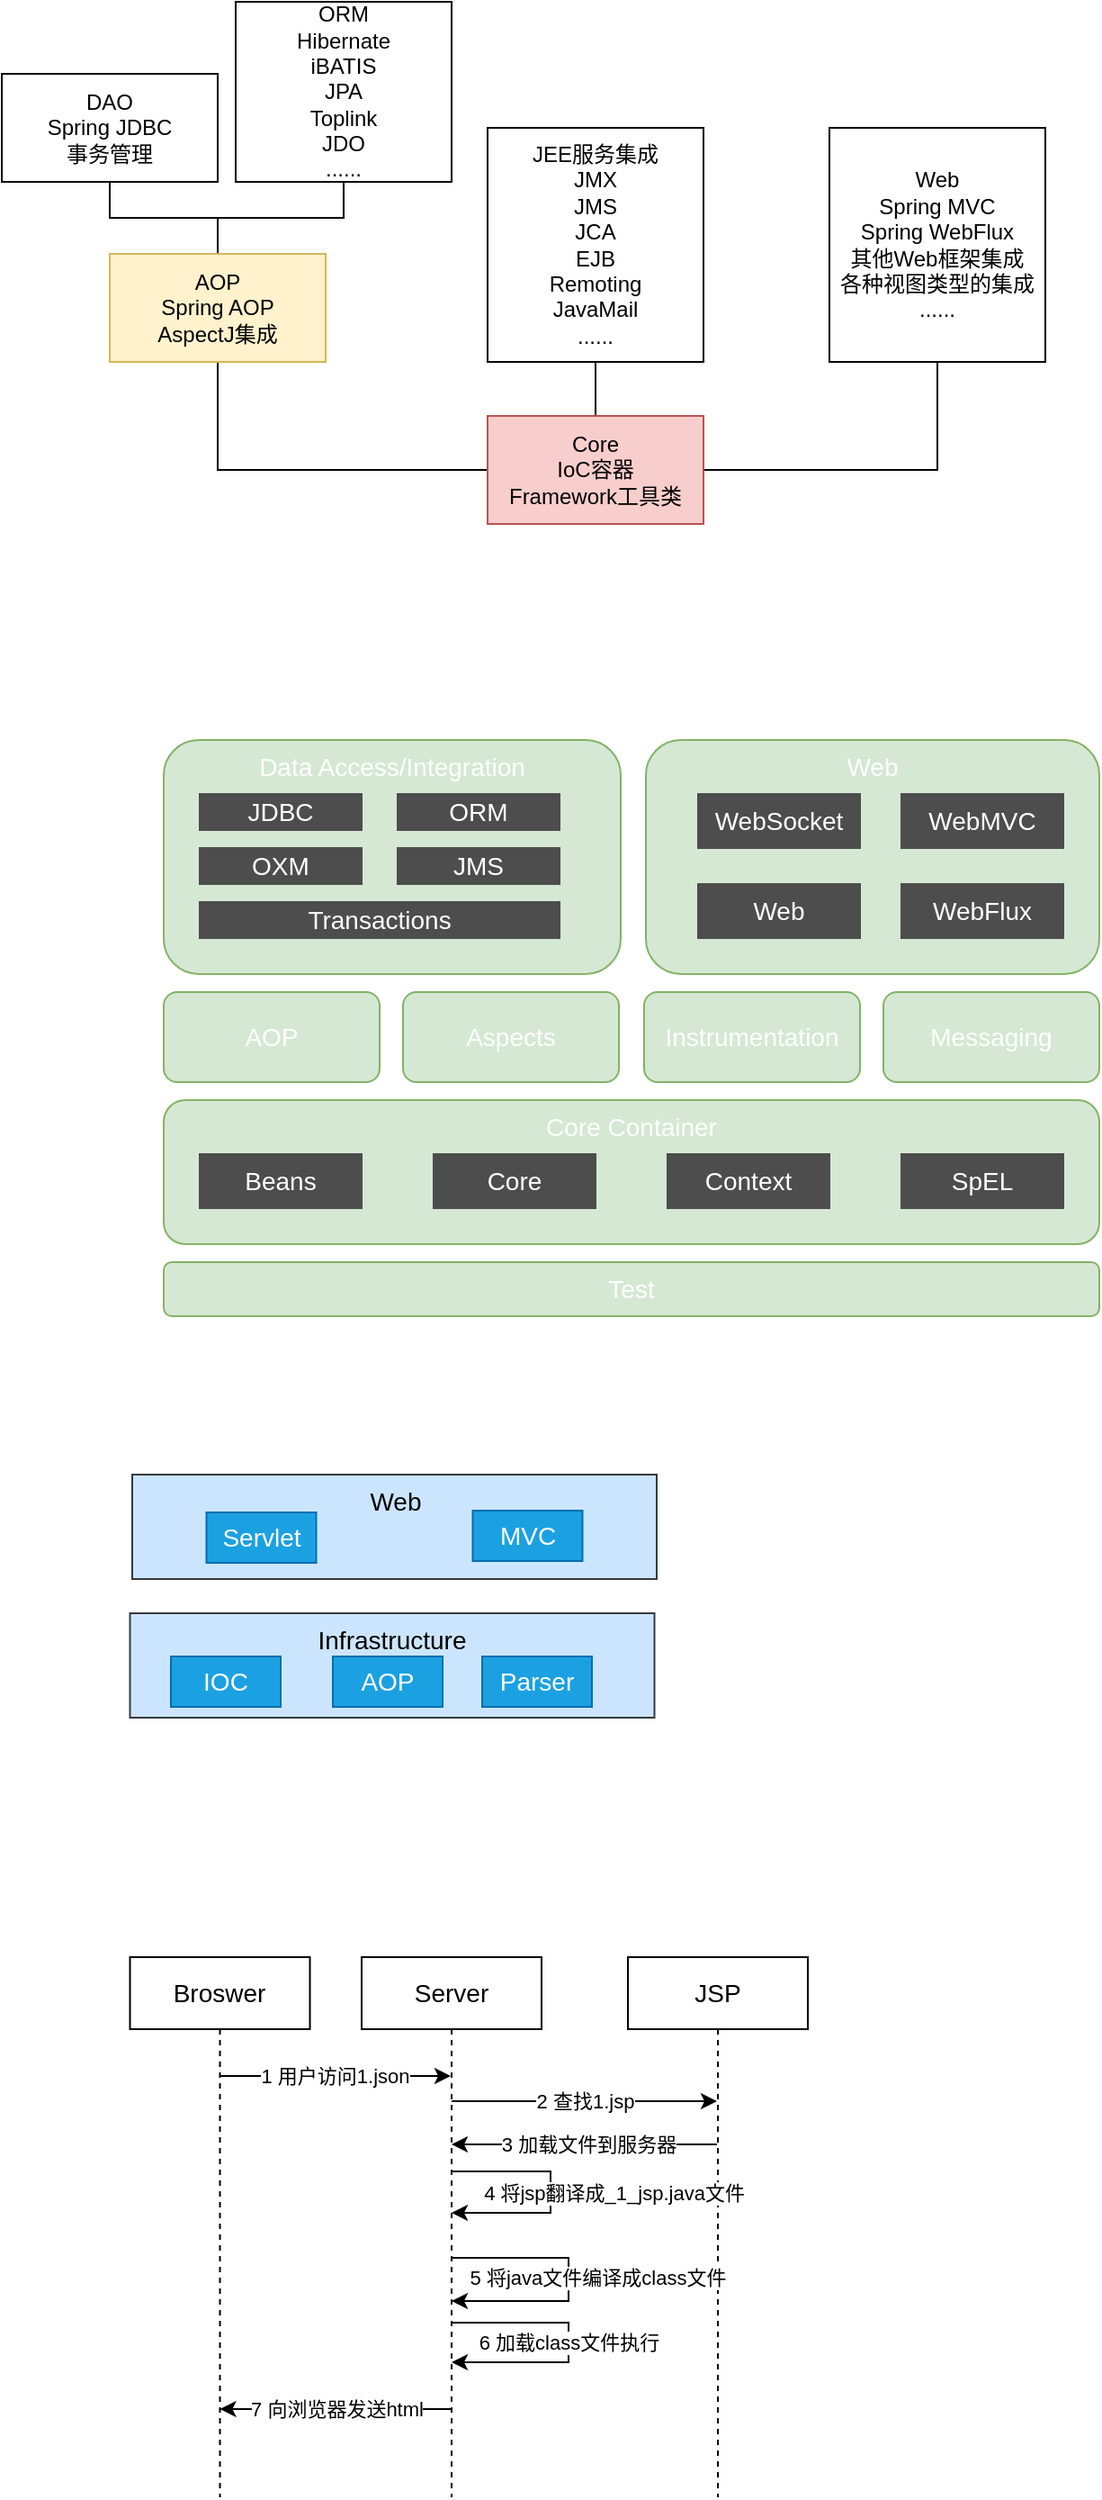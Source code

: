 <mxfile version="14.1.8" type="device"><diagram id="AlRILg7Iqed6NOLVonmh" name="第 1 页"><mxGraphModel dx="282" dy="581" grid="0" gridSize="10" guides="1" tooltips="1" connect="1" arrows="1" fold="1" page="1" pageScale="1" pageWidth="3300" pageHeight="4681" math="0" shadow="0"><root><mxCell id="0"/><mxCell id="1" parent="0"/><mxCell id="Wn4El7UFQDCgvJ2B0k3--3" value="" style="edgeStyle=orthogonalEdgeStyle;rounded=0;orthogonalLoop=1;jettySize=auto;html=1;endArrow=none;endFill=0;" edge="1" parent="1" source="Wn4El7UFQDCgvJ2B0k3--1" target="Wn4El7UFQDCgvJ2B0k3--2"><mxGeometry relative="1" as="geometry"/></mxCell><mxCell id="Wn4El7UFQDCgvJ2B0k3--10" style="edgeStyle=orthogonalEdgeStyle;rounded=0;orthogonalLoop=1;jettySize=auto;html=1;endArrow=none;endFill=0;" edge="1" parent="1" source="Wn4El7UFQDCgvJ2B0k3--1" target="Wn4El7UFQDCgvJ2B0k3--5"><mxGeometry relative="1" as="geometry"/></mxCell><mxCell id="Wn4El7UFQDCgvJ2B0k3--12" style="edgeStyle=orthogonalEdgeStyle;rounded=0;orthogonalLoop=1;jettySize=auto;html=1;endArrow=none;endFill=0;" edge="1" parent="1" source="Wn4El7UFQDCgvJ2B0k3--1" target="Wn4El7UFQDCgvJ2B0k3--4"><mxGeometry relative="1" as="geometry"/></mxCell><mxCell id="Wn4El7UFQDCgvJ2B0k3--1" value="Core&lt;br&gt;IoC容器&lt;br&gt;Framework工具类" style="rounded=0;whiteSpace=wrap;html=1;fillColor=#f8cecc;strokeColor=#b85450;" vertex="1" parent="1"><mxGeometry x="280" y="260" width="120" height="60" as="geometry"/></mxCell><mxCell id="Wn4El7UFQDCgvJ2B0k3--2" value="JEE服务集成&lt;br&gt;JMX&lt;br&gt;JMS&lt;br&gt;JCA&lt;br&gt;EJB&lt;br&gt;Remoting&lt;br&gt;JavaMail&lt;br&gt;......" style="rounded=0;whiteSpace=wrap;html=1;" vertex="1" parent="1"><mxGeometry x="280" y="100" width="120" height="130" as="geometry"/></mxCell><mxCell id="Wn4El7UFQDCgvJ2B0k3--4" value="Web&lt;br&gt;Spring MVC&lt;br&gt;Spring WebFlux&lt;br&gt;其他Web框架集成&lt;br&gt;各种视图类型的集成&lt;br&gt;......" style="rounded=0;whiteSpace=wrap;html=1;" vertex="1" parent="1"><mxGeometry x="470" y="100" width="120" height="130" as="geometry"/></mxCell><mxCell id="Wn4El7UFQDCgvJ2B0k3--8" style="edgeStyle=orthogonalEdgeStyle;rounded=0;orthogonalLoop=1;jettySize=auto;html=1;endArrow=none;endFill=0;" edge="1" parent="1" source="Wn4El7UFQDCgvJ2B0k3--5" target="Wn4El7UFQDCgvJ2B0k3--6"><mxGeometry relative="1" as="geometry"/></mxCell><mxCell id="Wn4El7UFQDCgvJ2B0k3--9" style="edgeStyle=orthogonalEdgeStyle;rounded=0;orthogonalLoop=1;jettySize=auto;html=1;endArrow=none;endFill=0;" edge="1" parent="1" source="Wn4El7UFQDCgvJ2B0k3--5" target="Wn4El7UFQDCgvJ2B0k3--7"><mxGeometry relative="1" as="geometry"/></mxCell><mxCell id="Wn4El7UFQDCgvJ2B0k3--5" value="AOP&lt;br&gt;Spring AOP&lt;br&gt;AspectJ集成" style="rounded=0;whiteSpace=wrap;html=1;fillColor=#fff2cc;strokeColor=#d6b656;" vertex="1" parent="1"><mxGeometry x="70" y="170" width="120" height="60" as="geometry"/></mxCell><mxCell id="Wn4El7UFQDCgvJ2B0k3--6" value="DAO&lt;br&gt;Spring JDBC&lt;br&gt;事务管理" style="rounded=0;whiteSpace=wrap;html=1;" vertex="1" parent="1"><mxGeometry x="10" y="70" width="120" height="60" as="geometry"/></mxCell><mxCell id="Wn4El7UFQDCgvJ2B0k3--7" value="ORM&lt;br&gt;Hibernate&lt;br&gt;iBATIS&lt;br&gt;JPA&lt;br&gt;Toplink&lt;br&gt;JDO&lt;br&gt;......" style="rounded=0;whiteSpace=wrap;html=1;" vertex="1" parent="1"><mxGeometry x="140" y="30" width="120" height="100" as="geometry"/></mxCell><mxCell id="Wn4El7UFQDCgvJ2B0k3--13" value="Test" style="rounded=1;whiteSpace=wrap;html=1;fillColor=#d5e8d4;strokeColor=#82b366;fontColor=#FFFFFF;fontSize=14;" vertex="1" parent="1"><mxGeometry x="100" y="730" width="520" height="30" as="geometry"/></mxCell><mxCell id="Wn4El7UFQDCgvJ2B0k3--14" value="Core Container" style="rounded=1;whiteSpace=wrap;html=1;fontSize=14;fontColor=#FFFFFF;strokeColor=#82b366;fillColor=#d5e8d4;verticalAlign=top;" vertex="1" parent="1"><mxGeometry x="100" y="640" width="520" height="80" as="geometry"/></mxCell><mxCell id="Wn4El7UFQDCgvJ2B0k3--15" value="AOP" style="text;html=1;strokeColor=#82b366;fillColor=#d5e8d4;align=center;verticalAlign=middle;whiteSpace=wrap;rounded=1;fontSize=14;fontColor=#FFFFFF;" vertex="1" parent="1"><mxGeometry x="100" y="580" width="120" height="50" as="geometry"/></mxCell><mxCell id="Wn4El7UFQDCgvJ2B0k3--16" value="Aspects" style="text;html=1;strokeColor=#82b366;fillColor=#d5e8d4;align=center;verticalAlign=middle;whiteSpace=wrap;rounded=1;fontSize=14;fontColor=#FFFFFF;" vertex="1" parent="1"><mxGeometry x="233" y="580" width="120" height="50" as="geometry"/></mxCell><mxCell id="Wn4El7UFQDCgvJ2B0k3--17" value="Instrumentation" style="text;html=1;strokeColor=#82b366;fillColor=#d5e8d4;align=center;verticalAlign=middle;whiteSpace=wrap;rounded=1;fontSize=14;fontColor=#FFFFFF;" vertex="1" parent="1"><mxGeometry x="367" y="580" width="120" height="50" as="geometry"/></mxCell><mxCell id="Wn4El7UFQDCgvJ2B0k3--18" value="Messaging" style="text;html=1;strokeColor=#82b366;fillColor=#d5e8d4;align=center;verticalAlign=middle;whiteSpace=wrap;rounded=1;fontSize=14;fontColor=#FFFFFF;" vertex="1" parent="1"><mxGeometry x="500" y="580" width="120" height="50" as="geometry"/></mxCell><mxCell id="Wn4El7UFQDCgvJ2B0k3--19" value="Data Access/Integration" style="rounded=1;whiteSpace=wrap;html=1;fontSize=14;fontColor=#FFFFFF;strokeColor=#82b366;fillColor=#d5e8d4;verticalAlign=top;" vertex="1" parent="1"><mxGeometry x="100" y="440" width="254" height="130" as="geometry"/></mxCell><mxCell id="Wn4El7UFQDCgvJ2B0k3--20" value="Web" style="rounded=1;whiteSpace=wrap;html=1;fontSize=14;fontColor=#FFFFFF;strokeColor=#82b366;fillColor=#d5e8d4;verticalAlign=top;" vertex="1" parent="1"><mxGeometry x="368" y="440" width="252" height="130" as="geometry"/></mxCell><mxCell id="Wn4El7UFQDCgvJ2B0k3--22" value="JDBC" style="rounded=0;whiteSpace=wrap;html=1;fontSize=14;fontColor=#FFFFFF;fillColor=#4D4D4D;strokeColor=#4D4D4D;" vertex="1" parent="1"><mxGeometry x="120" y="470" width="90" height="20" as="geometry"/></mxCell><mxCell id="Wn4El7UFQDCgvJ2B0k3--23" value="ORM" style="rounded=0;whiteSpace=wrap;html=1;fontSize=14;fontColor=#FFFFFF;fillColor=#4D4D4D;strokeColor=#4D4D4D;" vertex="1" parent="1"><mxGeometry x="230" y="470" width="90" height="20" as="geometry"/></mxCell><mxCell id="Wn4El7UFQDCgvJ2B0k3--24" value="OXM" style="rounded=0;whiteSpace=wrap;html=1;fontSize=14;fontColor=#FFFFFF;fillColor=#4D4D4D;strokeColor=#4D4D4D;" vertex="1" parent="1"><mxGeometry x="120" y="500" width="90" height="20" as="geometry"/></mxCell><mxCell id="Wn4El7UFQDCgvJ2B0k3--25" value="JMS" style="rounded=0;whiteSpace=wrap;html=1;fontSize=14;fontColor=#FFFFFF;fillColor=#4D4D4D;strokeColor=#4D4D4D;" vertex="1" parent="1"><mxGeometry x="230" y="500" width="90" height="20" as="geometry"/></mxCell><mxCell id="Wn4El7UFQDCgvJ2B0k3--26" value="Transactions" style="rounded=0;whiteSpace=wrap;html=1;fontSize=14;fontColor=#FFFFFF;fillColor=#4D4D4D;strokeColor=#4D4D4D;" vertex="1" parent="1"><mxGeometry x="120" y="530" width="200" height="20" as="geometry"/></mxCell><mxCell id="Wn4El7UFQDCgvJ2B0k3--27" value="WebSocket" style="rounded=0;whiteSpace=wrap;html=1;fontSize=14;fontColor=#FFFFFF;fillColor=#4D4D4D;strokeColor=#4D4D4D;" vertex="1" parent="1"><mxGeometry x="397" y="470" width="90" height="30" as="geometry"/></mxCell><mxCell id="Wn4El7UFQDCgvJ2B0k3--28" value="WebMVC" style="rounded=0;whiteSpace=wrap;html=1;fontSize=14;fontColor=#FFFFFF;fillColor=#4D4D4D;strokeColor=#4D4D4D;" vertex="1" parent="1"><mxGeometry x="510" y="470" width="90" height="30" as="geometry"/></mxCell><mxCell id="Wn4El7UFQDCgvJ2B0k3--29" value="Web" style="rounded=0;whiteSpace=wrap;html=1;fontSize=14;fontColor=#FFFFFF;fillColor=#4D4D4D;strokeColor=#4D4D4D;" vertex="1" parent="1"><mxGeometry x="397" y="520" width="90" height="30" as="geometry"/></mxCell><mxCell id="Wn4El7UFQDCgvJ2B0k3--30" value="WebFlux" style="rounded=0;whiteSpace=wrap;html=1;fontSize=14;fontColor=#FFFFFF;fillColor=#4D4D4D;strokeColor=#4D4D4D;" vertex="1" parent="1"><mxGeometry x="510" y="520" width="90" height="30" as="geometry"/></mxCell><mxCell id="Wn4El7UFQDCgvJ2B0k3--31" value="Beans" style="rounded=0;whiteSpace=wrap;html=1;fontSize=14;fontColor=#FFFFFF;fillColor=#4D4D4D;strokeColor=#4D4D4D;" vertex="1" parent="1"><mxGeometry x="120" y="670" width="90" height="30" as="geometry"/></mxCell><mxCell id="Wn4El7UFQDCgvJ2B0k3--32" value="Core" style="rounded=0;whiteSpace=wrap;html=1;fontSize=14;fontColor=#FFFFFF;fillColor=#4D4D4D;strokeColor=#4D4D4D;" vertex="1" parent="1"><mxGeometry x="250" y="670" width="90" height="30" as="geometry"/></mxCell><mxCell id="Wn4El7UFQDCgvJ2B0k3--33" value="Context" style="rounded=0;whiteSpace=wrap;html=1;fontSize=14;fontColor=#FFFFFF;fillColor=#4D4D4D;strokeColor=#4D4D4D;" vertex="1" parent="1"><mxGeometry x="380" y="670" width="90" height="30" as="geometry"/></mxCell><mxCell id="Wn4El7UFQDCgvJ2B0k3--34" value="SpEL" style="rounded=0;whiteSpace=wrap;html=1;fontSize=14;fontColor=#FFFFFF;fillColor=#4D4D4D;strokeColor=#4D4D4D;" vertex="1" parent="1"><mxGeometry x="510" y="670" width="90" height="30" as="geometry"/></mxCell><mxCell id="Wn4El7UFQDCgvJ2B0k3--36" value="Web" style="rounded=0;whiteSpace=wrap;html=1;fontSize=14;verticalAlign=top;labelPosition=center;verticalLabelPosition=middle;align=center;fillColor=#cce5ff;strokeColor=#36393d;" vertex="1" parent="1"><mxGeometry x="82.5" y="848" width="291.5" height="58" as="geometry"/></mxCell><mxCell id="Wn4El7UFQDCgvJ2B0k3--38" value="MVC" style="rounded=0;whiteSpace=wrap;html=1;fontSize=14;fillColor=#1ba1e2;strokeColor=#006EAF;fontColor=#ffffff;" vertex="1" parent="1"><mxGeometry x="271.75" y="868" width="61" height="28" as="geometry"/></mxCell><mxCell id="Wn4El7UFQDCgvJ2B0k3--39" value="Infrastructure" style="rounded=0;whiteSpace=wrap;html=1;fontSize=14;verticalAlign=top;labelPosition=center;verticalLabelPosition=middle;align=center;fillColor=#cce5ff;strokeColor=#36393d;" vertex="1" parent="1"><mxGeometry x="81.25" y="925" width="291.5" height="58" as="geometry"/></mxCell><mxCell id="Wn4El7UFQDCgvJ2B0k3--40" value="IOC" style="rounded=0;whiteSpace=wrap;html=1;fontSize=14;fillColor=#1ba1e2;strokeColor=#006EAF;fontColor=#ffffff;" vertex="1" parent="1"><mxGeometry x="104" y="949" width="61" height="28" as="geometry"/></mxCell><mxCell id="Wn4El7UFQDCgvJ2B0k3--41" value="AOP" style="rounded=0;whiteSpace=wrap;html=1;fontSize=14;fillColor=#1ba1e2;strokeColor=#006EAF;fontColor=#ffffff;" vertex="1" parent="1"><mxGeometry x="194" y="949" width="61" height="28" as="geometry"/></mxCell><mxCell id="Wn4El7UFQDCgvJ2B0k3--42" value="Parser" style="rounded=0;whiteSpace=wrap;html=1;fontSize=14;fillColor=#1ba1e2;strokeColor=#006EAF;fontColor=#ffffff;" vertex="1" parent="1"><mxGeometry x="277" y="949" width="61" height="28" as="geometry"/></mxCell><mxCell id="Wn4El7UFQDCgvJ2B0k3--43" value="Servlet" style="rounded=0;whiteSpace=wrap;html=1;fontSize=14;fillColor=#1ba1e2;strokeColor=#006EAF;fontColor=#ffffff;" vertex="1" parent="1"><mxGeometry x="123.75" y="869" width="61" height="28" as="geometry"/></mxCell><mxCell id="Wn4El7UFQDCgvJ2B0k3--48" value="1 用户访问1.json" style="rounded=0;orthogonalLoop=1;jettySize=auto;html=1;" edge="1" parent="1" source="Wn4El7UFQDCgvJ2B0k3--44" target="Wn4El7UFQDCgvJ2B0k3--46"><mxGeometry relative="1" as="geometry"><Array as="points"><mxPoint x="214" y="1182"/></Array></mxGeometry></mxCell><mxCell id="Wn4El7UFQDCgvJ2B0k3--44" value="Broswer" style="shape=umlLifeline;perimeter=lifelinePerimeter;whiteSpace=wrap;html=1;container=1;collapsible=0;recursiveResize=0;outlineConnect=0;fontSize=14;" vertex="1" parent="1"><mxGeometry x="81.25" y="1116" width="100" height="300" as="geometry"/></mxCell><mxCell id="Wn4El7UFQDCgvJ2B0k3--49" value="2 查找1.jsp" style="edgeStyle=none;rounded=0;orthogonalLoop=1;jettySize=auto;html=1;" edge="1" parent="1" source="Wn4El7UFQDCgvJ2B0k3--46" target="Wn4El7UFQDCgvJ2B0k3--47"><mxGeometry relative="1" as="geometry"><Array as="points"><mxPoint x="315" y="1196"/></Array></mxGeometry></mxCell><mxCell id="Wn4El7UFQDCgvJ2B0k3--55" value="7 向浏览器发送html" style="edgeStyle=none;rounded=0;orthogonalLoop=1;jettySize=auto;html=1;" edge="1" parent="1" source="Wn4El7UFQDCgvJ2B0k3--46" target="Wn4El7UFQDCgvJ2B0k3--44"><mxGeometry relative="1" as="geometry"><Array as="points"><mxPoint x="183" y="1367"/></Array></mxGeometry></mxCell><mxCell id="Wn4El7UFQDCgvJ2B0k3--46" value="Server" style="shape=umlLifeline;perimeter=lifelinePerimeter;whiteSpace=wrap;html=1;container=1;collapsible=0;recursiveResize=0;outlineConnect=0;fontSize=14;" vertex="1" parent="1"><mxGeometry x="210" y="1116" width="100" height="300" as="geometry"/></mxCell><mxCell id="Wn4El7UFQDCgvJ2B0k3--50" value="3 加载文件到服务器" style="edgeStyle=none;rounded=0;orthogonalLoop=1;jettySize=auto;html=1;" edge="1" parent="1" source="Wn4El7UFQDCgvJ2B0k3--47" target="Wn4El7UFQDCgvJ2B0k3--46"><mxGeometry x="-0.012" relative="1" as="geometry"><Array as="points"><mxPoint x="285" y="1220"/></Array><mxPoint x="1" as="offset"/></mxGeometry></mxCell><mxCell id="Wn4El7UFQDCgvJ2B0k3--47" value="JSP" style="shape=umlLifeline;perimeter=lifelinePerimeter;whiteSpace=wrap;html=1;container=1;collapsible=0;recursiveResize=0;outlineConnect=0;fontSize=14;" vertex="1" parent="1"><mxGeometry x="358" y="1116" width="100" height="300" as="geometry"/></mxCell><mxCell id="Wn4El7UFQDCgvJ2B0k3--52" value="4 将jsp翻译成_1_jsp.java文件" style="edgeStyle=none;rounded=0;orthogonalLoop=1;jettySize=auto;html=1;" edge="1" parent="1" source="Wn4El7UFQDCgvJ2B0k3--46" target="Wn4El7UFQDCgvJ2B0k3--46"><mxGeometry x="0.007" y="35" relative="1" as="geometry"><Array as="points"><mxPoint x="315" y="1235"/><mxPoint x="315" y="1258"/><mxPoint x="288" y="1258"/></Array><mxPoint as="offset"/></mxGeometry></mxCell><mxCell id="Wn4El7UFQDCgvJ2B0k3--53" value="5 将java文件编译成class文件" style="edgeStyle=none;rounded=0;orthogonalLoop=1;jettySize=auto;html=1;" edge="1" parent="1" source="Wn4El7UFQDCgvJ2B0k3--46" target="Wn4El7UFQDCgvJ2B0k3--46"><mxGeometry x="-0.013" y="16" relative="1" as="geometry"><Array as="points"><mxPoint x="325" y="1283"/><mxPoint x="325" y="1307"/></Array><mxPoint as="offset"/></mxGeometry></mxCell><mxCell id="Wn4El7UFQDCgvJ2B0k3--54" value="6 加载class文件执行" style="edgeStyle=none;rounded=0;orthogonalLoop=1;jettySize=auto;html=1;" edge="1" parent="1" source="Wn4El7UFQDCgvJ2B0k3--46" target="Wn4El7UFQDCgvJ2B0k3--46"><mxGeometry relative="1" as="geometry"><Array as="points"><mxPoint x="325" y="1319"/><mxPoint x="325" y="1341"/></Array></mxGeometry></mxCell></root></mxGraphModel></diagram></mxfile>